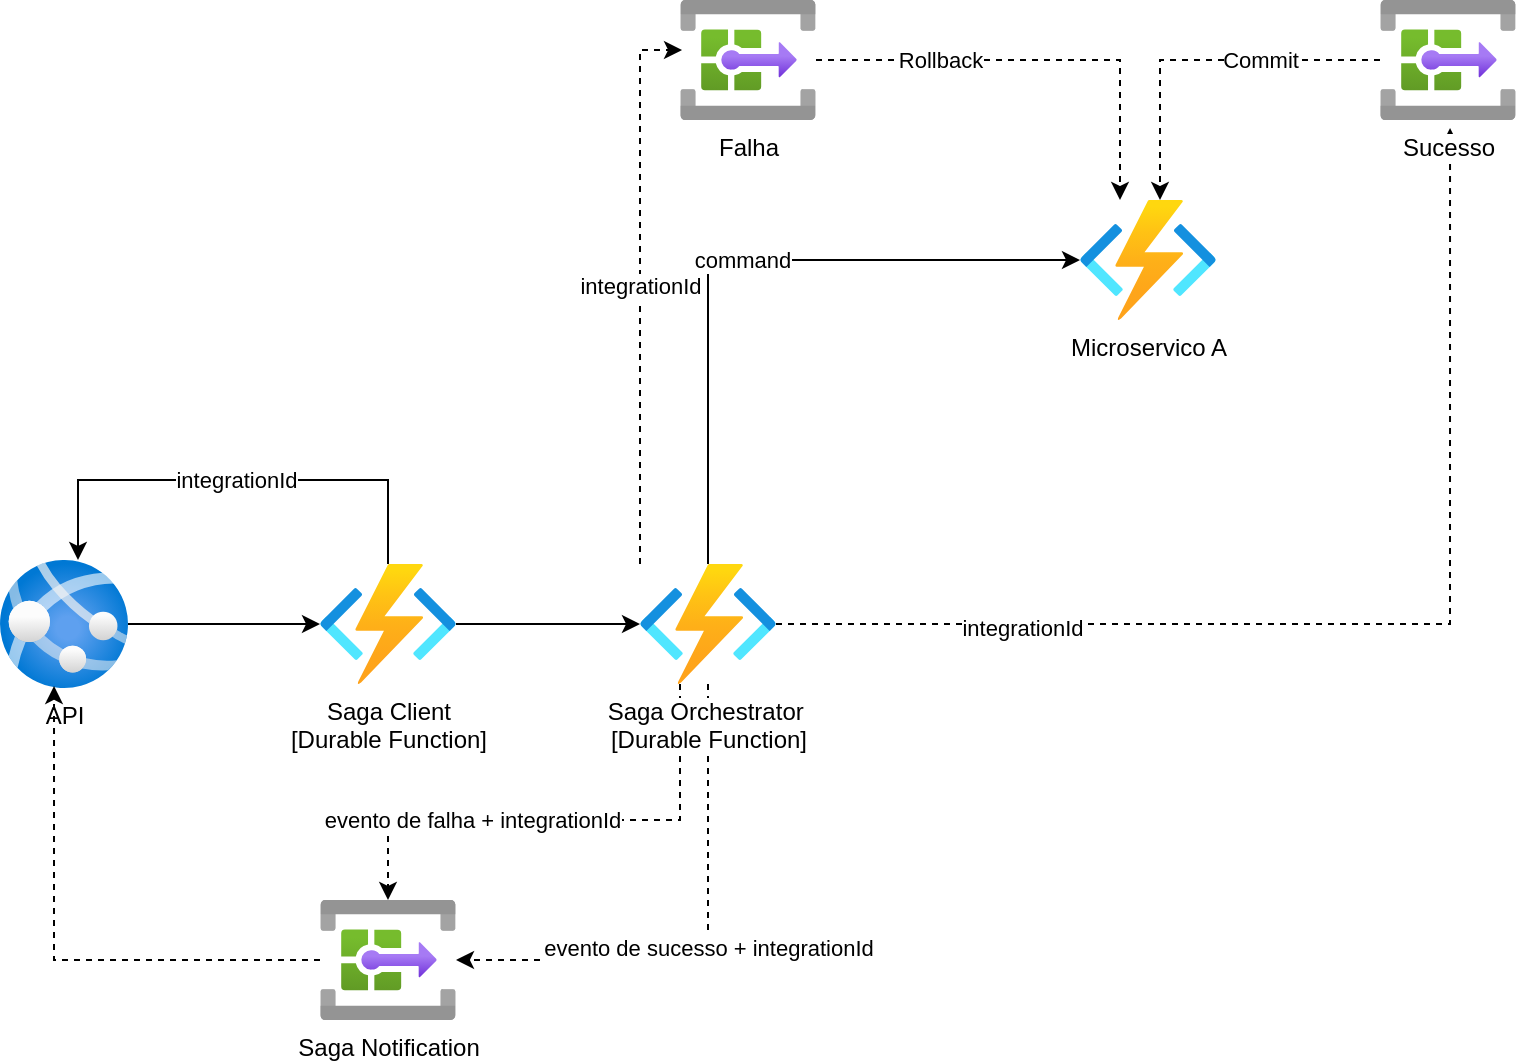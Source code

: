 <mxfile version="17.4.2" type="device"><diagram id="GWluqHUJHZMnFdOOfJXp" name="Page-1"><mxGraphModel dx="1106" dy="791" grid="1" gridSize="10" guides="1" tooltips="1" connect="1" arrows="1" fold="1" page="1" pageScale="1" pageWidth="850" pageHeight="1100" math="0" shadow="0"><root><mxCell id="0"/><mxCell id="1" parent="0"/><mxCell id="ha8Lb4mxHwerZPzhK4Qh-4" style="edgeStyle=orthogonalEdgeStyle;rounded=0;orthogonalLoop=1;jettySize=auto;html=1;" edge="1" parent="1" source="ha8Lb4mxHwerZPzhK4Qh-2" target="ha8Lb4mxHwerZPzhK4Qh-3"><mxGeometry relative="1" as="geometry"/></mxCell><mxCell id="ha8Lb4mxHwerZPzhK4Qh-2" value="API" style="aspect=fixed;html=1;points=[];align=center;image;fontSize=12;image=img/lib/azure2/compute/App_Services.svg;" vertex="1" parent="1"><mxGeometry x="80" y="320" width="64" height="64" as="geometry"/></mxCell><mxCell id="ha8Lb4mxHwerZPzhK4Qh-6" style="edgeStyle=orthogonalEdgeStyle;rounded=0;orthogonalLoop=1;jettySize=auto;html=1;" edge="1" parent="1" source="ha8Lb4mxHwerZPzhK4Qh-3" target="ha8Lb4mxHwerZPzhK4Qh-5"><mxGeometry relative="1" as="geometry"/></mxCell><mxCell id="ha8Lb4mxHwerZPzhK4Qh-9" value="integrationId" style="edgeStyle=orthogonalEdgeStyle;rounded=0;orthogonalLoop=1;jettySize=auto;html=1;" edge="1" parent="1" source="ha8Lb4mxHwerZPzhK4Qh-3" target="ha8Lb4mxHwerZPzhK4Qh-2"><mxGeometry relative="1" as="geometry"><mxPoint x="120" y="320" as="targetPoint"/><Array as="points"><mxPoint x="274" y="280"/><mxPoint x="119" y="280"/></Array></mxGeometry></mxCell><mxCell id="ha8Lb4mxHwerZPzhK4Qh-3" value="Saga Client&lt;br&gt;[Durable Function]" style="aspect=fixed;html=1;points=[];align=center;image;fontSize=12;image=img/lib/azure2/compute/Function_Apps.svg;" vertex="1" parent="1"><mxGeometry x="240" y="322" width="68" height="60" as="geometry"/></mxCell><mxCell id="ha8Lb4mxHwerZPzhK4Qh-11" value="command" style="edgeStyle=orthogonalEdgeStyle;rounded=0;orthogonalLoop=1;jettySize=auto;html=1;" edge="1" parent="1" source="ha8Lb4mxHwerZPzhK4Qh-5" target="ha8Lb4mxHwerZPzhK4Qh-10"><mxGeometry relative="1" as="geometry"><Array as="points"><mxPoint x="434" y="170"/></Array></mxGeometry></mxCell><mxCell id="ha8Lb4mxHwerZPzhK4Qh-19" value="integrationId" style="edgeStyle=orthogonalEdgeStyle;rounded=0;orthogonalLoop=1;jettySize=auto;html=1;entryX=0.015;entryY=0.417;entryDx=0;entryDy=0;entryPerimeter=0;dashed=1;" edge="1" parent="1" source="ha8Lb4mxHwerZPzhK4Qh-5" target="ha8Lb4mxHwerZPzhK4Qh-15"><mxGeometry relative="1" as="geometry"><Array as="points"><mxPoint x="400" y="65"/></Array></mxGeometry></mxCell><mxCell id="ha8Lb4mxHwerZPzhK4Qh-20" style="edgeStyle=orthogonalEdgeStyle;rounded=0;orthogonalLoop=1;jettySize=auto;html=1;entryX=0.515;entryY=1.067;entryDx=0;entryDy=0;entryPerimeter=0;dashed=1;" edge="1" parent="1" source="ha8Lb4mxHwerZPzhK4Qh-5" target="ha8Lb4mxHwerZPzhK4Qh-16"><mxGeometry relative="1" as="geometry"/></mxCell><mxCell id="ha8Lb4mxHwerZPzhK4Qh-21" value="integrationId" style="edgeLabel;html=1;align=center;verticalAlign=middle;resizable=0;points=[];" vertex="1" connectable="0" parent="ha8Lb4mxHwerZPzhK4Qh-20"><mxGeometry x="-0.58" y="-2" relative="1" as="geometry"><mxPoint as="offset"/></mxGeometry></mxCell><mxCell id="ha8Lb4mxHwerZPzhK4Qh-23" value="evento de sucesso + integrationId" style="edgeStyle=orthogonalEdgeStyle;rounded=0;orthogonalLoop=1;jettySize=auto;html=1;dashed=1;" edge="1" parent="1" source="ha8Lb4mxHwerZPzhK4Qh-5" target="ha8Lb4mxHwerZPzhK4Qh-22"><mxGeometry relative="1" as="geometry"><Array as="points"><mxPoint x="434" y="520"/></Array></mxGeometry></mxCell><mxCell id="ha8Lb4mxHwerZPzhK4Qh-25" value="evento de falha + integrationId" style="edgeStyle=orthogonalEdgeStyle;rounded=0;orthogonalLoop=1;jettySize=auto;html=1;dashed=1;" edge="1" parent="1" source="ha8Lb4mxHwerZPzhK4Qh-5" target="ha8Lb4mxHwerZPzhK4Qh-22"><mxGeometry x="0.358" relative="1" as="geometry"><Array as="points"><mxPoint x="420" y="450"/><mxPoint x="274" y="450"/></Array><mxPoint as="offset"/></mxGeometry></mxCell><mxCell id="ha8Lb4mxHwerZPzhK4Qh-5" value="Saga Orchestrator&amp;nbsp;&lt;br&gt;[Durable Function]" style="aspect=fixed;html=1;points=[];align=center;image;fontSize=12;image=img/lib/azure2/compute/Function_Apps.svg;" vertex="1" parent="1"><mxGeometry x="400" y="322" width="68" height="60" as="geometry"/></mxCell><mxCell id="ha8Lb4mxHwerZPzhK4Qh-10" value="Microservico A" style="aspect=fixed;html=1;points=[];align=center;image;fontSize=12;image=img/lib/azure2/compute/Function_Apps.svg;" vertex="1" parent="1"><mxGeometry x="620" y="140" width="68" height="60" as="geometry"/></mxCell><mxCell id="ha8Lb4mxHwerZPzhK4Qh-17" value="Rollback" style="edgeStyle=orthogonalEdgeStyle;rounded=0;orthogonalLoop=1;jettySize=auto;html=1;dashed=1;" edge="1" parent="1" source="ha8Lb4mxHwerZPzhK4Qh-15" target="ha8Lb4mxHwerZPzhK4Qh-10"><mxGeometry x="-0.441" relative="1" as="geometry"><Array as="points"><mxPoint x="640" y="70"/></Array><mxPoint as="offset"/></mxGeometry></mxCell><mxCell id="ha8Lb4mxHwerZPzhK4Qh-15" value="Falha" style="aspect=fixed;html=1;points=[];align=center;image;fontSize=12;image=img/lib/azure2/integration/System_Topic.svg;" vertex="1" parent="1"><mxGeometry x="420" y="40" width="68" height="60" as="geometry"/></mxCell><mxCell id="ha8Lb4mxHwerZPzhK4Qh-18" value="Commit" style="edgeStyle=orthogonalEdgeStyle;rounded=0;orthogonalLoop=1;jettySize=auto;html=1;dashed=1;" edge="1" parent="1" source="ha8Lb4mxHwerZPzhK4Qh-16" target="ha8Lb4mxHwerZPzhK4Qh-10"><mxGeometry x="-0.333" relative="1" as="geometry"><Array as="points"><mxPoint x="660" y="70"/></Array><mxPoint as="offset"/></mxGeometry></mxCell><mxCell id="ha8Lb4mxHwerZPzhK4Qh-16" value="Sucesso" style="aspect=fixed;html=1;points=[];align=center;image;fontSize=12;image=img/lib/azure2/integration/System_Topic.svg;" vertex="1" parent="1"><mxGeometry x="770" y="40" width="68" height="60" as="geometry"/></mxCell><mxCell id="ha8Lb4mxHwerZPzhK4Qh-24" style="edgeStyle=orthogonalEdgeStyle;rounded=0;orthogonalLoop=1;jettySize=auto;html=1;entryX=0.422;entryY=0.984;entryDx=0;entryDy=0;entryPerimeter=0;dashed=1;" edge="1" parent="1" source="ha8Lb4mxHwerZPzhK4Qh-22" target="ha8Lb4mxHwerZPzhK4Qh-2"><mxGeometry relative="1" as="geometry"/></mxCell><mxCell id="ha8Lb4mxHwerZPzhK4Qh-22" value="Saga Notification" style="aspect=fixed;html=1;points=[];align=center;image;fontSize=12;image=img/lib/azure2/integration/System_Topic.svg;" vertex="1" parent="1"><mxGeometry x="240" y="490" width="68" height="60" as="geometry"/></mxCell></root></mxGraphModel></diagram></mxfile>
